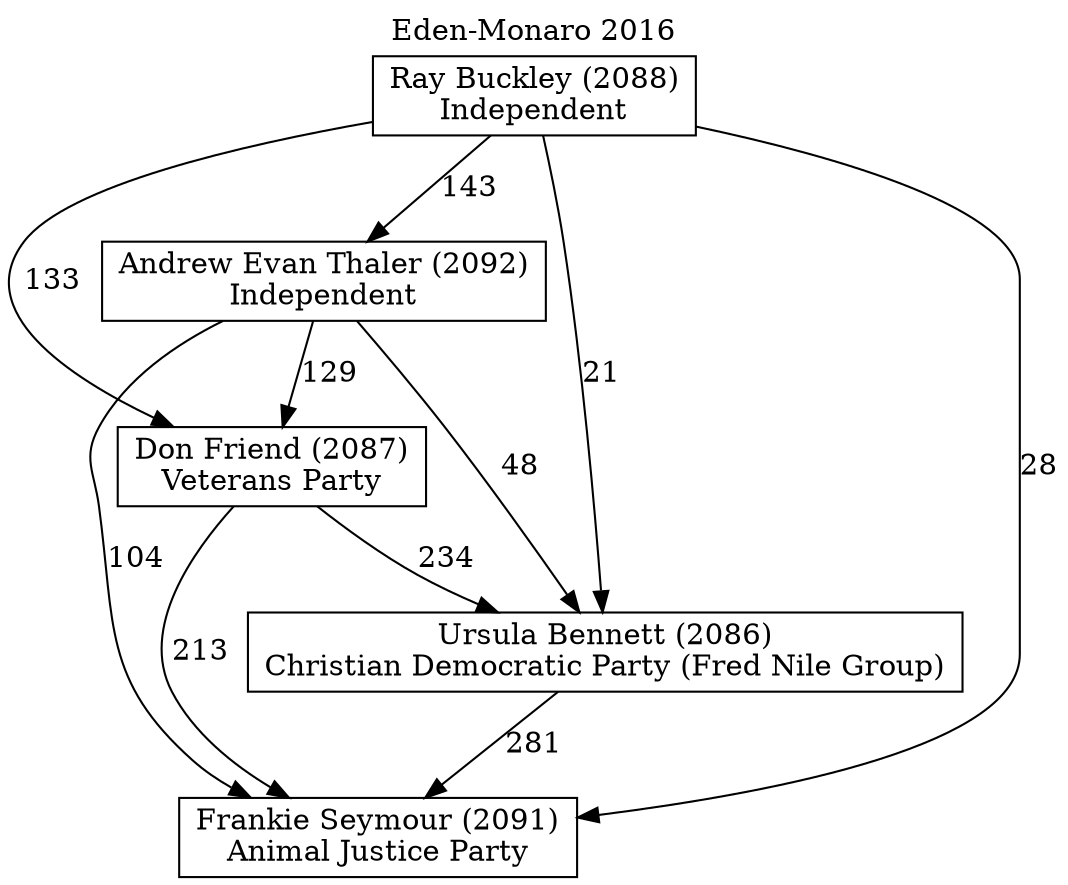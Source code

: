 // House preference flow
digraph "Frankie Seymour (2091)_Eden-Monaro_2016" {
	graph [label="Eden-Monaro 2016" labelloc=t mclimit=10]
	node [shape=box]
	"Frankie Seymour (2091)" [label="Frankie Seymour (2091)
Animal Justice Party"]
	"Ursula Bennett (2086)" [label="Ursula Bennett (2086)
Christian Democratic Party (Fred Nile Group)"]
	"Don Friend (2087)" [label="Don Friend (2087)
Veterans Party"]
	"Andrew Evan Thaler (2092)" [label="Andrew Evan Thaler (2092)
Independent"]
	"Ray Buckley (2088)" [label="Ray Buckley (2088)
Independent"]
	"Ray Buckley (2088)" -> "Don Friend (2087)" [label=133]
	"Andrew Evan Thaler (2092)" -> "Frankie Seymour (2091)" [label=104]
	"Don Friend (2087)" -> "Frankie Seymour (2091)" [label=213]
	"Andrew Evan Thaler (2092)" -> "Don Friend (2087)" [label=129]
	"Don Friend (2087)" -> "Ursula Bennett (2086)" [label=234]
	"Ray Buckley (2088)" -> "Andrew Evan Thaler (2092)" [label=143]
	"Ray Buckley (2088)" -> "Ursula Bennett (2086)" [label=21]
	"Ursula Bennett (2086)" -> "Frankie Seymour (2091)" [label=281]
	"Ray Buckley (2088)" -> "Frankie Seymour (2091)" [label=28]
	"Andrew Evan Thaler (2092)" -> "Ursula Bennett (2086)" [label=48]
}
